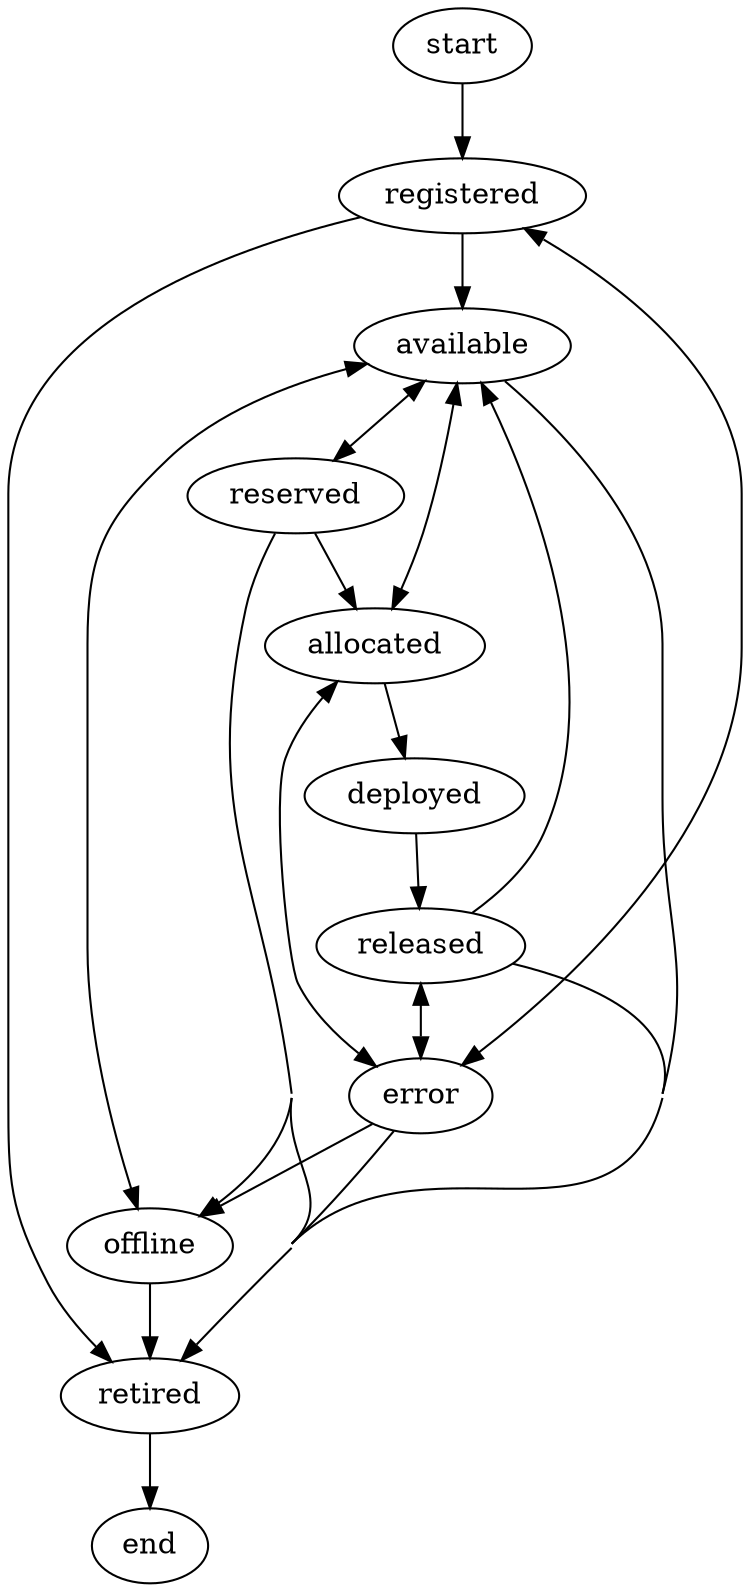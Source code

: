 digraph resource_fsm_complex {
  concentrate=true
  edge [arrowsize=1]

  start -> registered

  registered -> available
  registered -> retired
  registered -> error

  available -> allocated
  available -> retired
  available -> offline
  available -> reserved

  reserved -> available
  reserved -> allocated
  reserved -> retired
  reserved -> offline

  offline -> available
  offline -> retired

  allocated -> deployed
  allocated -> available
  allocated -> error

  deployed -> released

  released -> available
  released -> retired
  released -> error

  error -> registered
  error -> allocated
  error -> released
  error -> offline
  error -> retired

  retired -> end
}